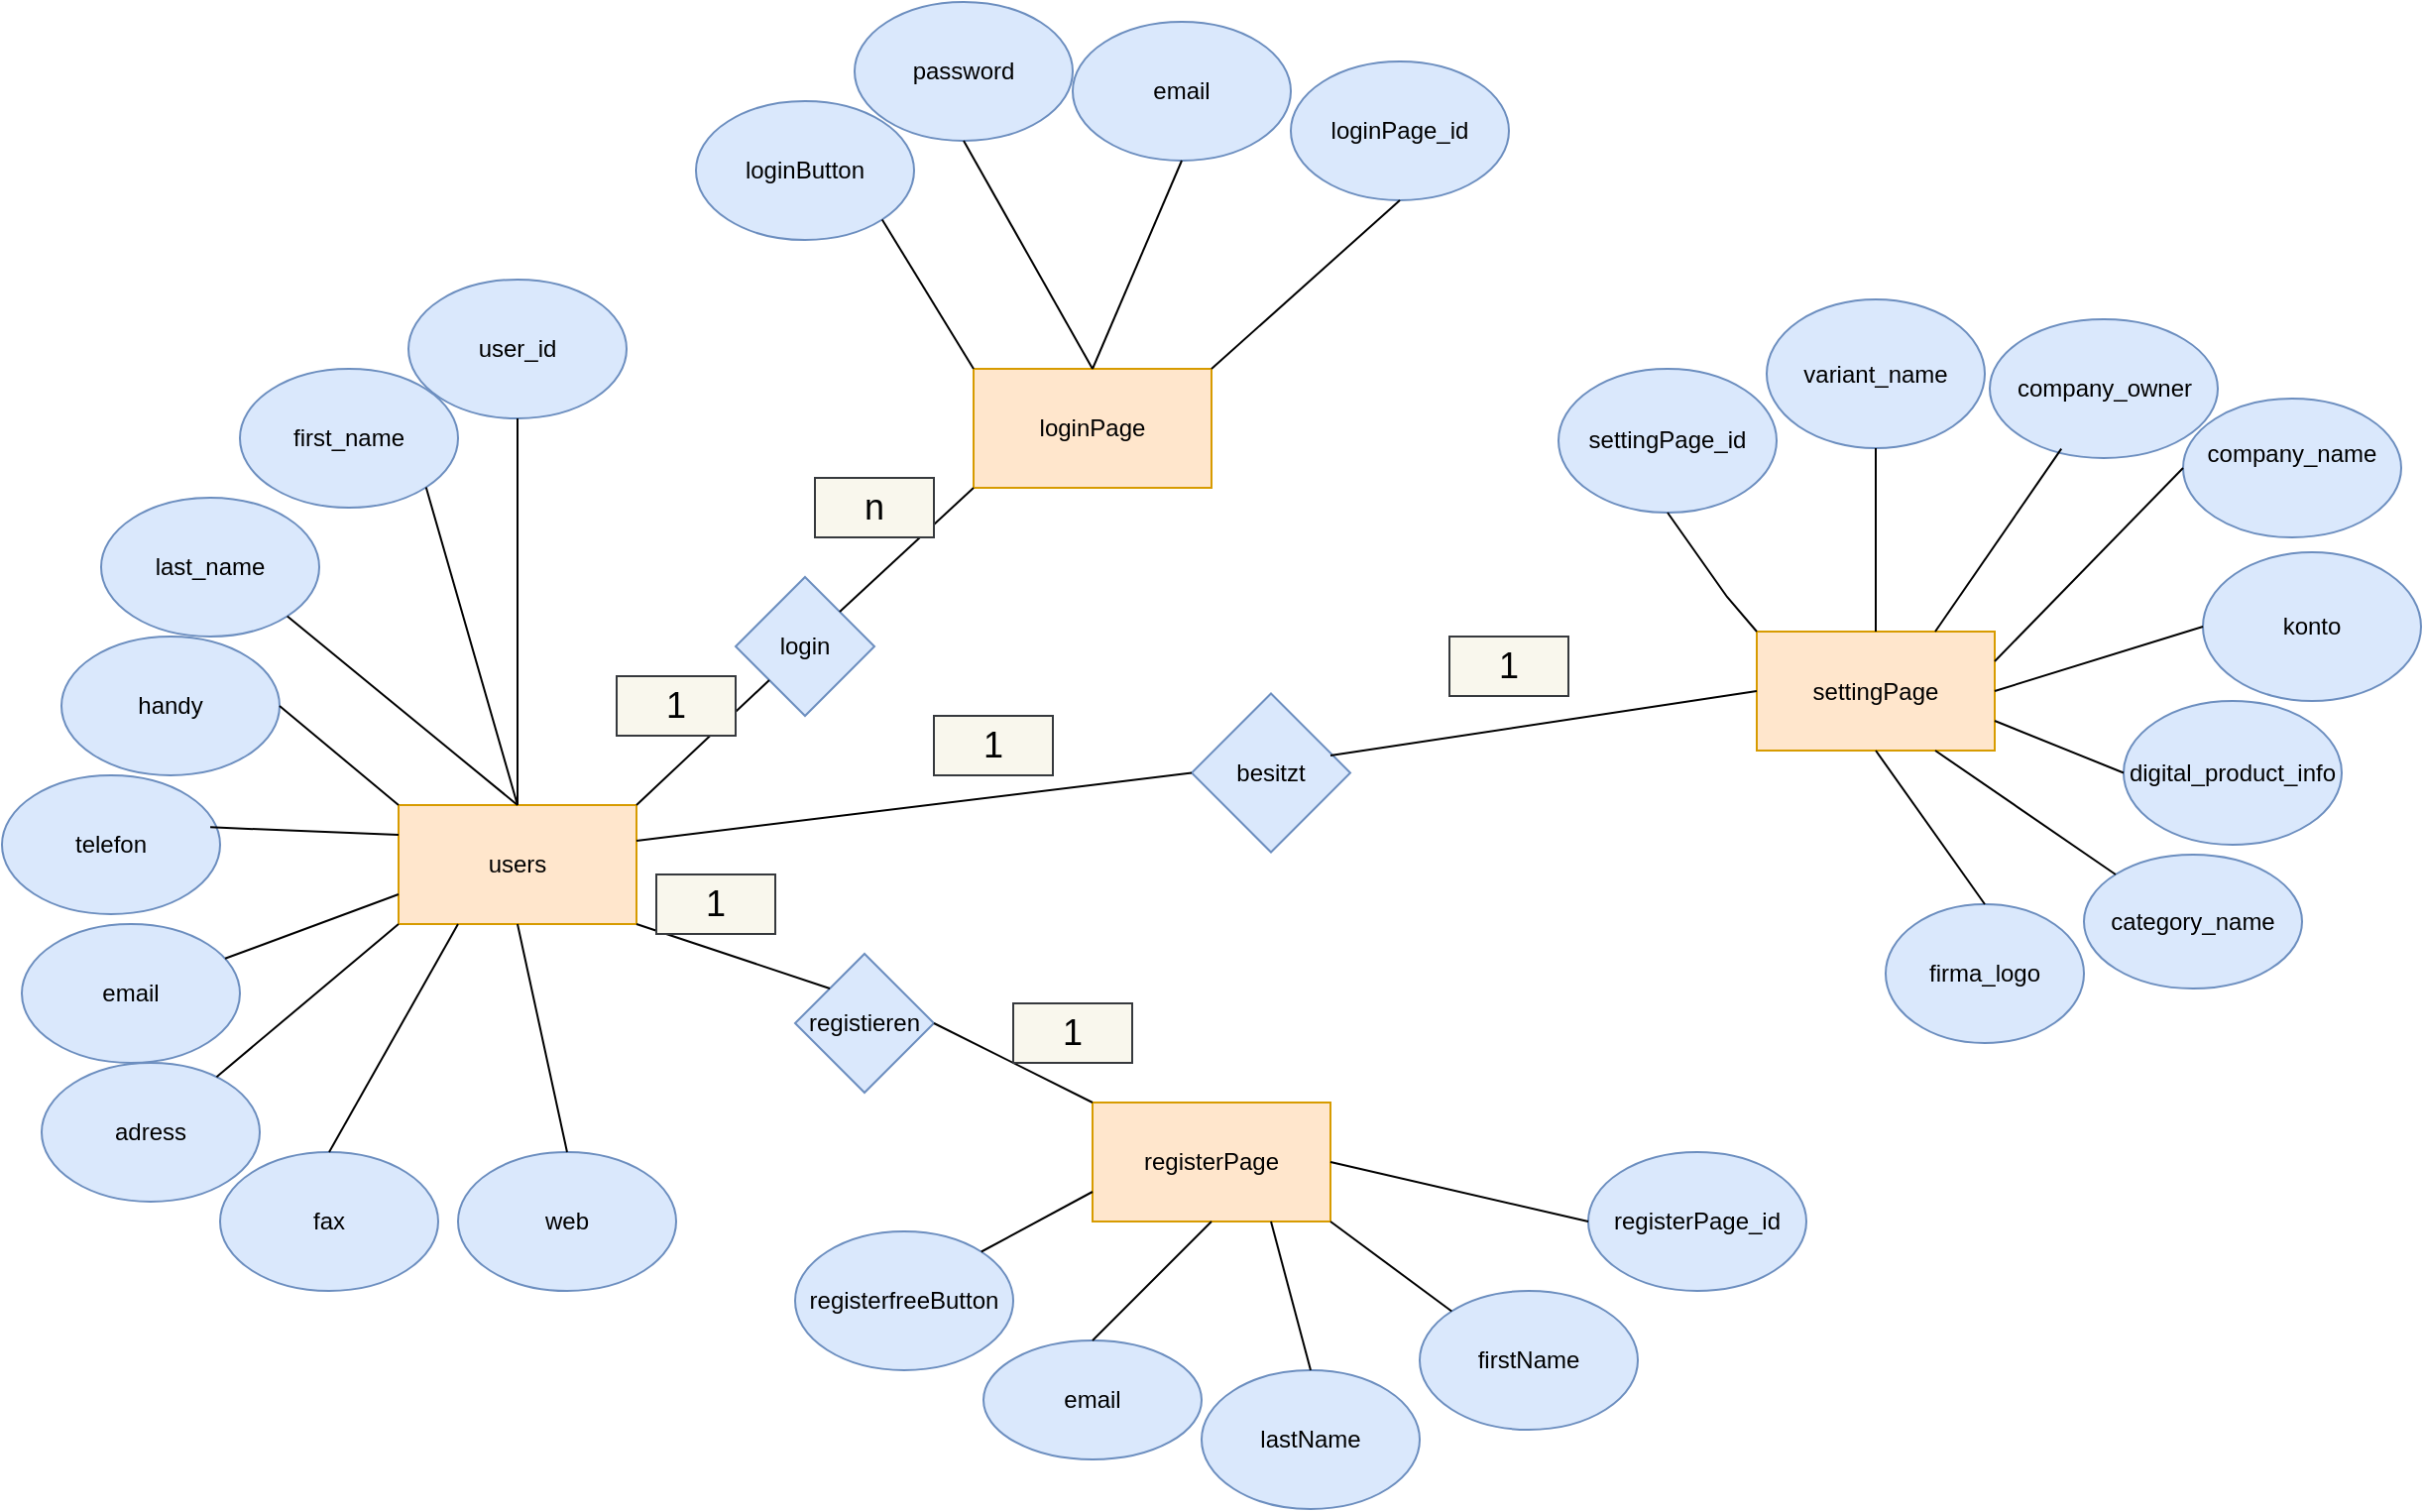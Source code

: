 <mxfile version="24.8.3">
  <diagram name="Page-1" id="YpNJI4el16W24UQOGwkx">
    <mxGraphModel dx="2434" dy="2008" grid="1" gridSize="1" guides="1" tooltips="1" connect="1" arrows="1" fold="1" page="1" pageScale="1" pageWidth="850" pageHeight="1100" math="0" shadow="0">
      <root>
        <mxCell id="0" />
        <mxCell id="1" parent="0" />
        <mxCell id="Oa1IUwboigsTqwIdssuT-1" value="users" style="rounded=0;whiteSpace=wrap;html=1;fillColor=#ffe6cc;strokeColor=#d79b00;" vertex="1" parent="1">
          <mxGeometry x="-270" y="205" width="120" height="60" as="geometry" />
        </mxCell>
        <mxCell id="Oa1IUwboigsTqwIdssuT-2" value="user_id" style="ellipse;whiteSpace=wrap;html=1;fillColor=#dae8fc;strokeColor=#6c8ebf;" vertex="1" parent="1">
          <mxGeometry x="-265" y="-60" width="110" height="70" as="geometry" />
        </mxCell>
        <mxCell id="Oa1IUwboigsTqwIdssuT-3" value="first_name" style="ellipse;whiteSpace=wrap;html=1;fillColor=#dae8fc;strokeColor=#6c8ebf;" vertex="1" parent="1">
          <mxGeometry x="-350" y="-15" width="110" height="70" as="geometry" />
        </mxCell>
        <mxCell id="Oa1IUwboigsTqwIdssuT-4" value="last_name" style="ellipse;whiteSpace=wrap;html=1;fillColor=#dae8fc;strokeColor=#6c8ebf;" vertex="1" parent="1">
          <mxGeometry x="-420" y="50" width="110" height="70" as="geometry" />
        </mxCell>
        <mxCell id="Oa1IUwboigsTqwIdssuT-5" value="email" style="ellipse;whiteSpace=wrap;html=1;fillColor=#dae8fc;strokeColor=#6c8ebf;" vertex="1" parent="1">
          <mxGeometry x="-460" y="265" width="110" height="70" as="geometry" />
        </mxCell>
        <mxCell id="Oa1IUwboigsTqwIdssuT-8" value="digital_product_info" style="ellipse;whiteSpace=wrap;html=1;fillColor=#dae8fc;strokeColor=#6c8ebf;" vertex="1" parent="1">
          <mxGeometry x="600" y="152.5" width="110" height="72.5" as="geometry" />
        </mxCell>
        <mxCell id="Oa1IUwboigsTqwIdssuT-9" value="telefon" style="ellipse;whiteSpace=wrap;html=1;fillColor=#dae8fc;strokeColor=#6c8ebf;" vertex="1" parent="1">
          <mxGeometry x="-470" y="190" width="110" height="70" as="geometry" />
        </mxCell>
        <mxCell id="Oa1IUwboigsTqwIdssuT-10" value="handy" style="ellipse;whiteSpace=wrap;html=1;fillColor=#dae8fc;strokeColor=#6c8ebf;" vertex="1" parent="1">
          <mxGeometry x="-440" y="120" width="110" height="70" as="geometry" />
        </mxCell>
        <mxCell id="Oa1IUwboigsTqwIdssuT-11" value="web" style="ellipse;whiteSpace=wrap;html=1;fillColor=#dae8fc;strokeColor=#6c8ebf;" vertex="1" parent="1">
          <mxGeometry x="-240" y="380" width="110" height="70" as="geometry" />
        </mxCell>
        <mxCell id="Oa1IUwboigsTqwIdssuT-12" value="fax" style="ellipse;whiteSpace=wrap;html=1;fillColor=#dae8fc;strokeColor=#6c8ebf;" vertex="1" parent="1">
          <mxGeometry x="-360" y="380" width="110" height="70" as="geometry" />
        </mxCell>
        <mxCell id="Oa1IUwboigsTqwIdssuT-13" value="adress" style="ellipse;whiteSpace=wrap;html=1;fillColor=#dae8fc;strokeColor=#6c8ebf;" vertex="1" parent="1">
          <mxGeometry x="-450" y="335" width="110" height="70" as="geometry" />
        </mxCell>
        <mxCell id="Oa1IUwboigsTqwIdssuT-16" value="category_name" style="ellipse;whiteSpace=wrap;html=1;fillColor=#dae8fc;strokeColor=#6c8ebf;" vertex="1" parent="1">
          <mxGeometry x="580" y="230" width="110" height="67.5" as="geometry" />
        </mxCell>
        <mxCell id="Oa1IUwboigsTqwIdssuT-17" value="settingPage" style="rounded=0;whiteSpace=wrap;html=1;fillColor=#ffe6cc;strokeColor=#d79b00;" vertex="1" parent="1">
          <mxGeometry x="415" y="117.5" width="120" height="60" as="geometry" />
        </mxCell>
        <mxCell id="Oa1IUwboigsTqwIdssuT-18" value="loginPage" style="rounded=0;whiteSpace=wrap;html=1;fillColor=#ffe6cc;strokeColor=#d79b00;" vertex="1" parent="1">
          <mxGeometry x="20" y="-15" width="120" height="60" as="geometry" />
        </mxCell>
        <mxCell id="Oa1IUwboigsTqwIdssuT-20" value="settingPage_id" style="ellipse;whiteSpace=wrap;html=1;fillColor=#dae8fc;strokeColor=#6c8ebf;" vertex="1" parent="1">
          <mxGeometry x="315" y="-15" width="110" height="72.5" as="geometry" />
        </mxCell>
        <mxCell id="Oa1IUwboigsTqwIdssuT-21" value="firma_logo" style="ellipse;whiteSpace=wrap;html=1;fillColor=#dae8fc;strokeColor=#6c8ebf;" vertex="1" parent="1">
          <mxGeometry x="480" y="255" width="100" height="70" as="geometry" />
        </mxCell>
        <mxCell id="Oa1IUwboigsTqwIdssuT-26" value="company_owner" style="ellipse;whiteSpace=wrap;html=1;fillColor=#dae8fc;strokeColor=#6c8ebf;" vertex="1" parent="1">
          <mxGeometry x="532.5" y="-40" width="115" height="70" as="geometry" />
        </mxCell>
        <mxCell id="Oa1IUwboigsTqwIdssuT-29" value="konto" style="ellipse;whiteSpace=wrap;html=1;fillColor=#dae8fc;strokeColor=#6c8ebf;" vertex="1" parent="1">
          <mxGeometry x="640" y="77.5" width="110" height="75" as="geometry" />
        </mxCell>
        <mxCell id="Oa1IUwboigsTqwIdssuT-32" value="variant_name" style="ellipse;whiteSpace=wrap;html=1;fillColor=#dae8fc;strokeColor=#6c8ebf;" vertex="1" parent="1">
          <mxGeometry x="420" y="-50" width="110" height="75" as="geometry" />
        </mxCell>
        <mxCell id="Oa1IUwboigsTqwIdssuT-49" value="" style="endArrow=none;html=1;rounded=0;exitX=0.5;exitY=0;exitDx=0;exitDy=0;fillColor=#dae8fc;strokeColor=#000000;" edge="1" parent="1" source="Oa1IUwboigsTqwIdssuT-1" target="Oa1IUwboigsTqwIdssuT-2">
          <mxGeometry width="50" height="50" relative="1" as="geometry">
            <mxPoint x="-170" y="120" as="sourcePoint" />
            <mxPoint x="-120" y="70" as="targetPoint" />
          </mxGeometry>
        </mxCell>
        <mxCell id="Oa1IUwboigsTqwIdssuT-51" value="" style="endArrow=none;html=1;rounded=0;exitX=0.5;exitY=0;exitDx=0;exitDy=0;entryX=1;entryY=1;entryDx=0;entryDy=0;fillColor=#dae8fc;strokeColor=#000000;" edge="1" parent="1" source="Oa1IUwboigsTqwIdssuT-1" target="Oa1IUwboigsTqwIdssuT-3">
          <mxGeometry width="50" height="50" relative="1" as="geometry">
            <mxPoint x="-250" y="150" as="sourcePoint" />
            <mxPoint x="-200" y="100" as="targetPoint" />
          </mxGeometry>
        </mxCell>
        <mxCell id="Oa1IUwboigsTqwIdssuT-52" value="" style="endArrow=none;html=1;rounded=0;entryX=1;entryY=1;entryDx=0;entryDy=0;exitX=0.5;exitY=0;exitDx=0;exitDy=0;fillColor=#dae8fc;strokeColor=#000000;" edge="1" parent="1" source="Oa1IUwboigsTqwIdssuT-1" target="Oa1IUwboigsTqwIdssuT-4">
          <mxGeometry width="50" height="50" relative="1" as="geometry">
            <mxPoint y="310" as="sourcePoint" />
            <mxPoint x="50" y="260" as="targetPoint" />
          </mxGeometry>
        </mxCell>
        <mxCell id="Oa1IUwboigsTqwIdssuT-53" value="" style="endArrow=none;html=1;rounded=0;entryX=1;entryY=0.5;entryDx=0;entryDy=0;exitX=0;exitY=0;exitDx=0;exitDy=0;fillColor=#dae8fc;strokeColor=#000000;" edge="1" parent="1" source="Oa1IUwboigsTqwIdssuT-1" target="Oa1IUwboigsTqwIdssuT-10">
          <mxGeometry width="50" height="50" relative="1" as="geometry">
            <mxPoint y="310" as="sourcePoint" />
            <mxPoint x="50" y="260" as="targetPoint" />
          </mxGeometry>
        </mxCell>
        <mxCell id="Oa1IUwboigsTqwIdssuT-54" value="" style="endArrow=none;html=1;rounded=0;exitX=0.955;exitY=0.374;exitDx=0;exitDy=0;exitPerimeter=0;entryX=0;entryY=0.25;entryDx=0;entryDy=0;fillColor=#dae8fc;strokeColor=#000000;" edge="1" parent="1" source="Oa1IUwboigsTqwIdssuT-9" target="Oa1IUwboigsTqwIdssuT-1">
          <mxGeometry width="50" height="50" relative="1" as="geometry">
            <mxPoint x="-220" y="310" as="sourcePoint" />
            <mxPoint x="-170" y="260" as="targetPoint" />
          </mxGeometry>
        </mxCell>
        <mxCell id="Oa1IUwboigsTqwIdssuT-55" value="" style="endArrow=none;html=1;rounded=0;entryX=0;entryY=0.75;entryDx=0;entryDy=0;fillColor=#dae8fc;strokeColor=#000000;" edge="1" parent="1" source="Oa1IUwboigsTqwIdssuT-5" target="Oa1IUwboigsTqwIdssuT-1">
          <mxGeometry width="50" height="50" relative="1" as="geometry">
            <mxPoint x="-300" y="340" as="sourcePoint" />
            <mxPoint x="-250" y="290" as="targetPoint" />
            <Array as="points" />
          </mxGeometry>
        </mxCell>
        <mxCell id="Oa1IUwboigsTqwIdssuT-56" value="" style="endArrow=none;html=1;rounded=0;entryX=0;entryY=1;entryDx=0;entryDy=0;fillColor=#dae8fc;strokeColor=#000000;" edge="1" parent="1" source="Oa1IUwboigsTqwIdssuT-13" target="Oa1IUwboigsTqwIdssuT-1">
          <mxGeometry width="50" height="50" relative="1" as="geometry">
            <mxPoint y="310" as="sourcePoint" />
            <mxPoint x="50" y="260" as="targetPoint" />
          </mxGeometry>
        </mxCell>
        <mxCell id="Oa1IUwboigsTqwIdssuT-59" value="" style="endArrow=none;html=1;rounded=0;entryX=0.25;entryY=1;entryDx=0;entryDy=0;exitX=0.5;exitY=0;exitDx=0;exitDy=0;fillColor=#dae8fc;strokeColor=#000000;" edge="1" parent="1" source="Oa1IUwboigsTqwIdssuT-12" target="Oa1IUwboigsTqwIdssuT-1">
          <mxGeometry width="50" height="50" relative="1" as="geometry">
            <mxPoint x="-110" y="400" as="sourcePoint" />
            <mxPoint x="50" y="260" as="targetPoint" />
          </mxGeometry>
        </mxCell>
        <mxCell id="Oa1IUwboigsTqwIdssuT-61" value="" style="endArrow=none;html=1;rounded=0;exitX=0.5;exitY=0;exitDx=0;exitDy=0;entryX=0.5;entryY=1;entryDx=0;entryDy=0;fillColor=#dae8fc;strokeColor=#000000;" edge="1" parent="1" source="Oa1IUwboigsTqwIdssuT-11" target="Oa1IUwboigsTqwIdssuT-1">
          <mxGeometry width="50" height="50" relative="1" as="geometry">
            <mxPoint x="-160" y="340" as="sourcePoint" />
            <mxPoint x="-110" y="290" as="targetPoint" />
          </mxGeometry>
        </mxCell>
        <mxCell id="Oa1IUwboigsTqwIdssuT-63" value="login" style="rhombus;whiteSpace=wrap;html=1;fillColor=#dae8fc;strokeColor=#6c8ebf;" vertex="1" parent="1">
          <mxGeometry x="-100" y="90" width="70" height="70" as="geometry" />
        </mxCell>
        <mxCell id="Oa1IUwboigsTqwIdssuT-64" value="loginPage_id" style="ellipse;whiteSpace=wrap;html=1;fillColor=#dae8fc;strokeColor=#6c8ebf;" vertex="1" parent="1">
          <mxGeometry x="180" y="-170" width="110" height="70" as="geometry" />
        </mxCell>
        <mxCell id="Oa1IUwboigsTqwIdssuT-65" value="email" style="ellipse;whiteSpace=wrap;html=1;fillColor=#dae8fc;strokeColor=#6c8ebf;" vertex="1" parent="1">
          <mxGeometry x="70" y="-190" width="110" height="70" as="geometry" />
        </mxCell>
        <mxCell id="Oa1IUwboigsTqwIdssuT-66" value="password" style="ellipse;whiteSpace=wrap;html=1;fillColor=#dae8fc;strokeColor=#6c8ebf;" vertex="1" parent="1">
          <mxGeometry x="-40" y="-200" width="110" height="70" as="geometry" />
        </mxCell>
        <mxCell id="Oa1IUwboigsTqwIdssuT-67" value="loginButton" style="ellipse;whiteSpace=wrap;html=1;fillColor=#dae8fc;strokeColor=#6c8ebf;" vertex="1" parent="1">
          <mxGeometry x="-120" y="-150" width="110" height="70" as="geometry" />
        </mxCell>
        <mxCell id="Oa1IUwboigsTqwIdssuT-68" value="" style="endArrow=none;html=1;rounded=0;exitX=1;exitY=0;exitDx=0;exitDy=0;entryX=0.5;entryY=1;entryDx=0;entryDy=0;fillColor=#dae8fc;strokeColor=#000000;" edge="1" parent="1" source="Oa1IUwboigsTqwIdssuT-18" target="Oa1IUwboigsTqwIdssuT-64">
          <mxGeometry width="50" height="50" relative="1" as="geometry">
            <mxPoint x="90" y="130" as="sourcePoint" />
            <mxPoint x="140" y="80" as="targetPoint" />
          </mxGeometry>
        </mxCell>
        <mxCell id="Oa1IUwboigsTqwIdssuT-69" value="" style="endArrow=none;html=1;rounded=0;exitX=0.5;exitY=0;exitDx=0;exitDy=0;entryX=0.5;entryY=1;entryDx=0;entryDy=0;fillColor=#dae8fc;strokeColor=#000000;" edge="1" parent="1" source="Oa1IUwboigsTqwIdssuT-18" target="Oa1IUwboigsTqwIdssuT-65">
          <mxGeometry width="50" height="50" relative="1" as="geometry">
            <mxPoint x="-10" y="120" as="sourcePoint" />
            <mxPoint x="50" y="90" as="targetPoint" />
          </mxGeometry>
        </mxCell>
        <mxCell id="Oa1IUwboigsTqwIdssuT-70" value="" style="endArrow=none;html=1;rounded=0;exitX=1;exitY=1;exitDx=0;exitDy=0;entryX=0;entryY=0;entryDx=0;entryDy=0;fillColor=#dae8fc;strokeColor=#000000;" edge="1" parent="1" source="Oa1IUwboigsTqwIdssuT-67" target="Oa1IUwboigsTqwIdssuT-18">
          <mxGeometry width="50" height="50" relative="1" as="geometry">
            <mxPoint x="20" y="240" as="sourcePoint" />
            <mxPoint x="30" y="-20" as="targetPoint" />
          </mxGeometry>
        </mxCell>
        <mxCell id="Oa1IUwboigsTqwIdssuT-78" value="" style="endArrow=none;html=1;rounded=0;entryX=0.5;entryY=0;entryDx=0;entryDy=0;exitX=0.5;exitY=1;exitDx=0;exitDy=0;fillColor=#dae8fc;strokeColor=#000000;" edge="1" parent="1" source="Oa1IUwboigsTqwIdssuT-66" target="Oa1IUwboigsTqwIdssuT-18">
          <mxGeometry width="50" height="50" relative="1" as="geometry">
            <mxPoint x="-20" y="170" as="sourcePoint" />
            <mxPoint x="30" y="120" as="targetPoint" />
          </mxGeometry>
        </mxCell>
        <mxCell id="Oa1IUwboigsTqwIdssuT-81" value="registerPage" style="rounded=0;whiteSpace=wrap;html=1;fillColor=#ffe6cc;strokeColor=#d79b00;" vertex="1" parent="1">
          <mxGeometry x="80" y="355" width="120" height="60" as="geometry" />
        </mxCell>
        <mxCell id="Oa1IUwboigsTqwIdssuT-82" value="registieren" style="rhombus;whiteSpace=wrap;html=1;fillColor=#dae8fc;strokeColor=#6c8ebf;" vertex="1" parent="1">
          <mxGeometry x="-70" y="280" width="70" height="70" as="geometry" />
        </mxCell>
        <mxCell id="Oa1IUwboigsTqwIdssuT-83" value="registerfreeButton" style="ellipse;whiteSpace=wrap;html=1;fillColor=#dae8fc;strokeColor=#6c8ebf;" vertex="1" parent="1">
          <mxGeometry x="-70" y="420" width="110" height="70" as="geometry" />
        </mxCell>
        <mxCell id="Oa1IUwboigsTqwIdssuT-84" value="registerPage_id" style="ellipse;whiteSpace=wrap;html=1;fillColor=#dae8fc;strokeColor=#6c8ebf;" vertex="1" parent="1">
          <mxGeometry x="330" y="380" width="110" height="70" as="geometry" />
        </mxCell>
        <mxCell id="Oa1IUwboigsTqwIdssuT-85" value="firstName" style="ellipse;whiteSpace=wrap;html=1;fillColor=#dae8fc;strokeColor=#6c8ebf;" vertex="1" parent="1">
          <mxGeometry x="245" y="450" width="110" height="70" as="geometry" />
        </mxCell>
        <mxCell id="Oa1IUwboigsTqwIdssuT-86" value="lastName" style="ellipse;whiteSpace=wrap;html=1;fillColor=#dae8fc;strokeColor=#6c8ebf;" vertex="1" parent="1">
          <mxGeometry x="135" y="490" width="110" height="70" as="geometry" />
        </mxCell>
        <mxCell id="Oa1IUwboigsTqwIdssuT-87" value="email" style="ellipse;whiteSpace=wrap;html=1;fillColor=#dae8fc;strokeColor=#6c8ebf;" vertex="1" parent="1">
          <mxGeometry x="25" y="475" width="110" height="60" as="geometry" />
        </mxCell>
        <mxCell id="Oa1IUwboigsTqwIdssuT-93" value="" style="endArrow=none;html=1;rounded=0;entryX=0;entryY=0.5;entryDx=0;entryDy=0;exitX=1;exitY=0.5;exitDx=0;exitDy=0;fillColor=#dae8fc;strokeColor=#000000;" edge="1" parent="1" source="Oa1IUwboigsTqwIdssuT-81" target="Oa1IUwboigsTqwIdssuT-84">
          <mxGeometry width="50" height="50" relative="1" as="geometry">
            <mxPoint x="200" y="365" as="sourcePoint" />
            <mxPoint x="250" y="315" as="targetPoint" />
          </mxGeometry>
        </mxCell>
        <mxCell id="Oa1IUwboigsTqwIdssuT-94" value="" style="endArrow=none;html=1;rounded=0;entryX=1;entryY=1;entryDx=0;entryDy=0;exitX=0;exitY=0;exitDx=0;exitDy=0;fillColor=#dae8fc;strokeColor=#000000;" edge="1" parent="1" source="Oa1IUwboigsTqwIdssuT-85" target="Oa1IUwboigsTqwIdssuT-81">
          <mxGeometry width="50" height="50" relative="1" as="geometry">
            <mxPoint x="-20" y="200" as="sourcePoint" />
            <mxPoint x="30" y="150" as="targetPoint" />
            <Array as="points" />
          </mxGeometry>
        </mxCell>
        <mxCell id="Oa1IUwboigsTqwIdssuT-95" value="" style="endArrow=none;html=1;rounded=0;entryX=0.75;entryY=1;entryDx=0;entryDy=0;exitX=0.5;exitY=0;exitDx=0;exitDy=0;fillColor=#dae8fc;strokeColor=#000000;" edge="1" parent="1" source="Oa1IUwboigsTqwIdssuT-86" target="Oa1IUwboigsTqwIdssuT-81">
          <mxGeometry width="50" height="50" relative="1" as="geometry">
            <mxPoint x="-20" y="200" as="sourcePoint" />
            <mxPoint x="30" y="150" as="targetPoint" />
          </mxGeometry>
        </mxCell>
        <mxCell id="Oa1IUwboigsTqwIdssuT-96" value="" style="endArrow=none;html=1;rounded=0;entryX=0.5;entryY=1;entryDx=0;entryDy=0;exitX=0.5;exitY=0;exitDx=0;exitDy=0;fillColor=#dae8fc;strokeColor=#000000;" edge="1" parent="1" source="Oa1IUwboigsTqwIdssuT-87" target="Oa1IUwboigsTqwIdssuT-81">
          <mxGeometry width="50" height="50" relative="1" as="geometry">
            <mxPoint x="-20" y="200" as="sourcePoint" />
            <mxPoint x="30" y="150" as="targetPoint" />
          </mxGeometry>
        </mxCell>
        <mxCell id="Oa1IUwboigsTqwIdssuT-98" value="" style="endArrow=none;html=1;rounded=0;entryX=0;entryY=0.75;entryDx=0;entryDy=0;exitX=1;exitY=0;exitDx=0;exitDy=0;fillColor=#dae8fc;strokeColor=#000000;" edge="1" parent="1" source="Oa1IUwboigsTqwIdssuT-83" target="Oa1IUwboigsTqwIdssuT-81">
          <mxGeometry width="50" height="50" relative="1" as="geometry">
            <mxPoint x="-20" y="200" as="sourcePoint" />
            <mxPoint x="30" y="150" as="targetPoint" />
          </mxGeometry>
        </mxCell>
        <mxCell id="Oa1IUwboigsTqwIdssuT-100" value="&#xa;company_name&#xa;&#xa;" style="ellipse;whiteSpace=wrap;html=1;fillColor=#dae8fc;strokeColor=#6c8ebf;" vertex="1" parent="1">
          <mxGeometry x="630" width="110" height="70" as="geometry" />
        </mxCell>
        <mxCell id="Oa1IUwboigsTqwIdssuT-103" value="" style="endArrow=none;html=1;rounded=0;entryX=0;entryY=0;entryDx=0;entryDy=0;exitX=0.5;exitY=1;exitDx=0;exitDy=0;fillColor=#dae8fc;strokeColor=#000000;" edge="1" parent="1" source="Oa1IUwboigsTqwIdssuT-20" target="Oa1IUwboigsTqwIdssuT-17">
          <mxGeometry width="50" height="50" relative="1" as="geometry">
            <mxPoint x="370" y="80" as="sourcePoint" />
            <mxPoint x="30" y="150" as="targetPoint" />
            <Array as="points">
              <mxPoint x="400" y="100" />
            </Array>
          </mxGeometry>
        </mxCell>
        <mxCell id="Oa1IUwboigsTqwIdssuT-104" value="" style="endArrow=none;html=1;rounded=0;entryX=0.5;entryY=1;entryDx=0;entryDy=0;fillColor=#dae8fc;strokeColor=#000000;" edge="1" parent="1" source="Oa1IUwboigsTqwIdssuT-17" target="Oa1IUwboigsTqwIdssuT-32">
          <mxGeometry width="50" height="50" relative="1" as="geometry">
            <mxPoint x="-20" y="200" as="sourcePoint" />
            <mxPoint x="30" y="150" as="targetPoint" />
          </mxGeometry>
        </mxCell>
        <mxCell id="Oa1IUwboigsTqwIdssuT-105" value="" style="endArrow=none;html=1;rounded=0;entryX=0.314;entryY=0.933;entryDx=0;entryDy=0;entryPerimeter=0;exitX=0.75;exitY=0;exitDx=0;exitDy=0;fillColor=#dae8fc;strokeColor=#000000;" edge="1" parent="1" source="Oa1IUwboigsTqwIdssuT-17" target="Oa1IUwboigsTqwIdssuT-26">
          <mxGeometry width="50" height="50" relative="1" as="geometry">
            <mxPoint x="530" y="130" as="sourcePoint" />
            <mxPoint x="580" y="80" as="targetPoint" />
          </mxGeometry>
        </mxCell>
        <mxCell id="Oa1IUwboigsTqwIdssuT-106" value="" style="endArrow=none;html=1;rounded=0;entryX=1;entryY=0.25;entryDx=0;entryDy=0;exitX=0;exitY=0.5;exitDx=0;exitDy=0;fillColor=#dae8fc;strokeColor=#000000;" edge="1" parent="1" source="Oa1IUwboigsTqwIdssuT-100" target="Oa1IUwboigsTqwIdssuT-17">
          <mxGeometry width="50" height="50" relative="1" as="geometry">
            <mxPoint x="-20" y="200" as="sourcePoint" />
            <mxPoint x="30" y="150" as="targetPoint" />
          </mxGeometry>
        </mxCell>
        <mxCell id="Oa1IUwboigsTqwIdssuT-107" value="" style="endArrow=none;html=1;rounded=0;entryX=0;entryY=0.5;entryDx=0;entryDy=0;exitX=1;exitY=0.5;exitDx=0;exitDy=0;fillColor=#dae8fc;strokeColor=#000000;" edge="1" parent="1" source="Oa1IUwboigsTqwIdssuT-17" target="Oa1IUwboigsTqwIdssuT-29">
          <mxGeometry width="50" height="50" relative="1" as="geometry">
            <mxPoint x="-20" y="200" as="sourcePoint" />
            <mxPoint x="30" y="150" as="targetPoint" />
          </mxGeometry>
        </mxCell>
        <mxCell id="Oa1IUwboigsTqwIdssuT-108" value="" style="endArrow=none;html=1;rounded=0;entryX=0;entryY=0.5;entryDx=0;entryDy=0;exitX=1;exitY=0.75;exitDx=0;exitDy=0;fillColor=#dae8fc;strokeColor=#000000;" edge="1" parent="1" source="Oa1IUwboigsTqwIdssuT-17" target="Oa1IUwboigsTqwIdssuT-8">
          <mxGeometry width="50" height="50" relative="1" as="geometry">
            <mxPoint x="-20" y="200" as="sourcePoint" />
            <mxPoint x="30" y="150" as="targetPoint" />
          </mxGeometry>
        </mxCell>
        <mxCell id="Oa1IUwboigsTqwIdssuT-109" value="" style="endArrow=none;html=1;rounded=0;entryX=0;entryY=0;entryDx=0;entryDy=0;exitX=0.75;exitY=1;exitDx=0;exitDy=0;fillColor=#dae8fc;strokeColor=#000000;" edge="1" parent="1" source="Oa1IUwboigsTqwIdssuT-17" target="Oa1IUwboigsTqwIdssuT-16">
          <mxGeometry width="50" height="50" relative="1" as="geometry">
            <mxPoint x="-20" y="200" as="sourcePoint" />
            <mxPoint x="30" y="150" as="targetPoint" />
          </mxGeometry>
        </mxCell>
        <mxCell id="Oa1IUwboigsTqwIdssuT-110" value="" style="endArrow=none;html=1;rounded=0;exitX=0.5;exitY=0;exitDx=0;exitDy=0;entryX=0.5;entryY=1;entryDx=0;entryDy=0;fillColor=#dae8fc;strokeColor=#000000;" edge="1" parent="1" source="Oa1IUwboigsTqwIdssuT-21" target="Oa1IUwboigsTqwIdssuT-17">
          <mxGeometry width="50" height="50" relative="1" as="geometry">
            <mxPoint x="415" y="225" as="sourcePoint" />
            <mxPoint x="465" y="175" as="targetPoint" />
          </mxGeometry>
        </mxCell>
        <mxCell id="Oa1IUwboigsTqwIdssuT-111" value="" style="endArrow=none;html=1;rounded=0;exitX=1;exitY=0;exitDx=0;exitDy=0;fillColor=#dae8fc;strokeColor=#000000;" edge="1" parent="1" source="Oa1IUwboigsTqwIdssuT-1" target="Oa1IUwboigsTqwIdssuT-63">
          <mxGeometry width="50" height="50" relative="1" as="geometry">
            <mxPoint x="-150" y="130" as="sourcePoint" />
            <mxPoint x="-100" y="80" as="targetPoint" />
          </mxGeometry>
        </mxCell>
        <mxCell id="Oa1IUwboigsTqwIdssuT-112" value="" style="endArrow=none;html=1;rounded=0;entryX=0;entryY=1;entryDx=0;entryDy=0;exitX=1;exitY=0;exitDx=0;exitDy=0;fillColor=#dae8fc;strokeColor=#000000;" edge="1" parent="1" source="Oa1IUwboigsTqwIdssuT-63" target="Oa1IUwboigsTqwIdssuT-18">
          <mxGeometry width="50" height="50" relative="1" as="geometry">
            <mxPoint x="-20" y="200" as="sourcePoint" />
            <mxPoint x="30" y="150" as="targetPoint" />
          </mxGeometry>
        </mxCell>
        <mxCell id="Oa1IUwboigsTqwIdssuT-113" value="&lt;font style=&quot;font-size: 18px;&quot;&gt;1&lt;/font&gt;" style="text;html=1;align=center;verticalAlign=middle;whiteSpace=wrap;rounded=0;fillColor=#f9f7ed;strokeColor=#36393d;" vertex="1" parent="1">
          <mxGeometry x="-160" y="140" width="60" height="30" as="geometry" />
        </mxCell>
        <mxCell id="Oa1IUwboigsTqwIdssuT-123" value="&lt;font style=&quot;font-size: 18px;&quot;&gt;n&lt;/font&gt;" style="text;html=1;align=center;verticalAlign=middle;whiteSpace=wrap;rounded=0;fillColor=#f9f7ed;strokeColor=#36393d;" vertex="1" parent="1">
          <mxGeometry x="-60" y="40" width="60" height="30" as="geometry" />
        </mxCell>
        <mxCell id="Oa1IUwboigsTqwIdssuT-124" value="" style="endArrow=none;html=1;rounded=0;exitX=1;exitY=1;exitDx=0;exitDy=0;entryX=0;entryY=0;entryDx=0;entryDy=0;fillColor=#dae8fc;strokeColor=#000000;" edge="1" parent="1" source="Oa1IUwboigsTqwIdssuT-1" target="Oa1IUwboigsTqwIdssuT-82">
          <mxGeometry width="50" height="50" relative="1" as="geometry">
            <mxPoint x="-20" y="200" as="sourcePoint" />
            <mxPoint x="-47" y="265" as="targetPoint" />
          </mxGeometry>
        </mxCell>
        <mxCell id="Oa1IUwboigsTqwIdssuT-126" value="" style="endArrow=none;html=1;rounded=0;entryX=0;entryY=0;entryDx=0;entryDy=0;exitX=1;exitY=0.5;exitDx=0;exitDy=0;fillColor=#dae8fc;strokeColor=#000000;" edge="1" parent="1" source="Oa1IUwboigsTqwIdssuT-82" target="Oa1IUwboigsTqwIdssuT-81">
          <mxGeometry width="50" height="50" relative="1" as="geometry">
            <mxPoint x="-10" y="320" as="sourcePoint" />
            <mxPoint x="50" y="270" as="targetPoint" />
          </mxGeometry>
        </mxCell>
        <mxCell id="Oa1IUwboigsTqwIdssuT-127" value="&lt;font style=&quot;font-size: 18px;&quot;&gt;1&lt;/font&gt;" style="text;html=1;align=center;verticalAlign=middle;whiteSpace=wrap;rounded=0;fillColor=#f9f7ed;strokeColor=#36393d;" vertex="1" parent="1">
          <mxGeometry x="-140" y="240" width="60" height="30" as="geometry" />
        </mxCell>
        <mxCell id="Oa1IUwboigsTqwIdssuT-128" value="&lt;font style=&quot;font-size: 18px;&quot;&gt;1&lt;/font&gt;" style="text;html=1;align=center;verticalAlign=middle;whiteSpace=wrap;rounded=0;fillColor=#f9f7ed;strokeColor=#36393d;" vertex="1" parent="1">
          <mxGeometry x="40" y="305" width="60" height="30" as="geometry" />
        </mxCell>
        <mxCell id="Oa1IUwboigsTqwIdssuT-130" value="besitzt" style="rhombus;whiteSpace=wrap;html=1;fillColor=#dae8fc;strokeColor=#6c8ebf;" vertex="1" parent="1">
          <mxGeometry x="130" y="148.75" width="80" height="80" as="geometry" />
        </mxCell>
        <mxCell id="Oa1IUwboigsTqwIdssuT-131" value="" style="endArrow=none;html=1;rounded=0;entryX=0;entryY=0.5;entryDx=0;entryDy=0;fillColor=#dae8fc;strokeColor=#000000;" edge="1" parent="1" target="Oa1IUwboigsTqwIdssuT-130">
          <mxGeometry width="50" height="50" relative="1" as="geometry">
            <mxPoint x="-150" y="223" as="sourcePoint" />
            <mxPoint x="-90" y="210" as="targetPoint" />
          </mxGeometry>
        </mxCell>
        <mxCell id="Oa1IUwboigsTqwIdssuT-132" value="" style="endArrow=none;html=1;rounded=0;entryX=0;entryY=0.5;entryDx=0;entryDy=0;fillColor=#dae8fc;strokeColor=#000000;" edge="1" parent="1" target="Oa1IUwboigsTqwIdssuT-17">
          <mxGeometry width="50" height="50" relative="1" as="geometry">
            <mxPoint x="200" y="180" as="sourcePoint" />
            <mxPoint x="30" y="150" as="targetPoint" />
          </mxGeometry>
        </mxCell>
        <mxCell id="Oa1IUwboigsTqwIdssuT-133" value="&lt;font style=&quot;font-size: 18px;&quot;&gt;1&lt;/font&gt;" style="text;html=1;align=center;verticalAlign=middle;whiteSpace=wrap;rounded=0;fillColor=#f9f7ed;strokeColor=#36393d;" vertex="1" parent="1">
          <mxGeometry y="160" width="60" height="30" as="geometry" />
        </mxCell>
        <mxCell id="Oa1IUwboigsTqwIdssuT-136" value="&lt;font style=&quot;font-size: 18px;&quot;&gt;1&lt;/font&gt;" style="text;html=1;align=center;verticalAlign=middle;whiteSpace=wrap;rounded=0;fillColor=#f9f7ed;strokeColor=#36393d;" vertex="1" parent="1">
          <mxGeometry x="260" y="120" width="60" height="30" as="geometry" />
        </mxCell>
      </root>
    </mxGraphModel>
  </diagram>
</mxfile>
